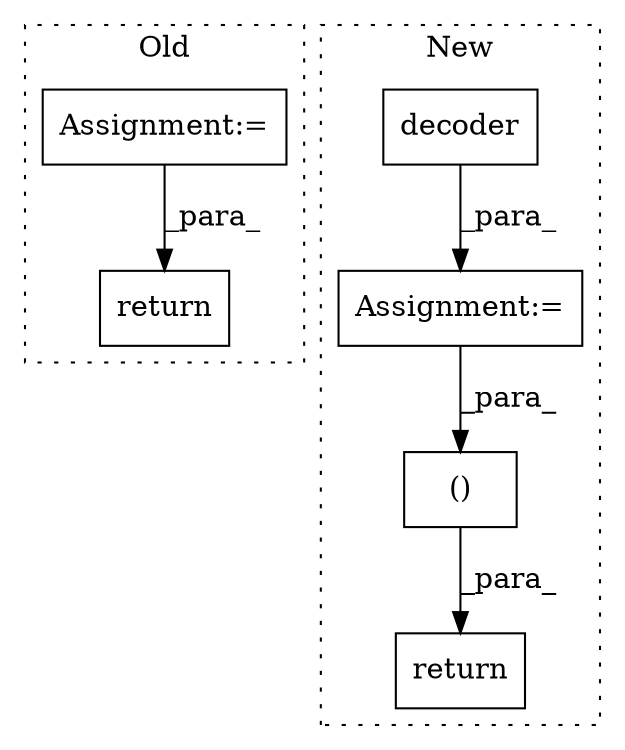 digraph G {
subgraph cluster0 {
1 [label="return" a="41" s="4451" l="7" shape="box"];
5 [label="Assignment:=" a="7" s="3528" l="3" shape="box"];
label = "Old";
style="dotted";
}
subgraph cluster1 {
2 [label="decoder" a="32" s="4276,4290" l="8,1" shape="box"];
3 [label="()" a="106" s="4309" l="45" shape="box"];
4 [label="Assignment:=" a="7" s="4270" l="1" shape="box"];
6 [label="return" a="41" s="4297" l="12" shape="box"];
label = "New";
style="dotted";
}
2 -> 4 [label="_para_"];
3 -> 6 [label="_para_"];
4 -> 3 [label="_para_"];
5 -> 1 [label="_para_"];
}